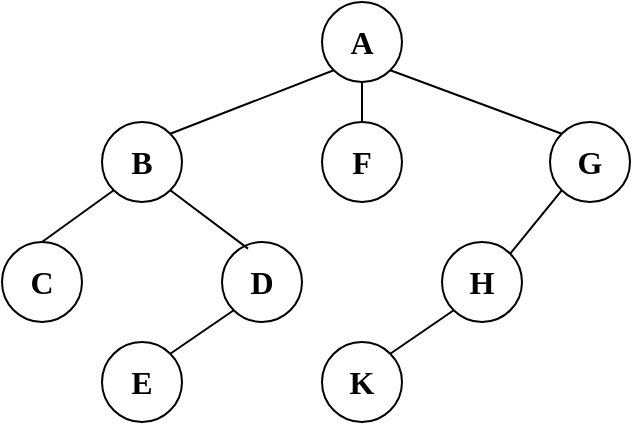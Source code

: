 <mxfile version="21.2.8" type="device">
  <diagram name="Page-1" id="QmIQwjLwlx2ogcl96MkP">
    <mxGraphModel dx="711" dy="463" grid="1" gridSize="10" guides="1" tooltips="1" connect="1" arrows="1" fold="1" page="1" pageScale="1" pageWidth="827" pageHeight="1169" math="0" shadow="0">
      <root>
        <mxCell id="0" />
        <mxCell id="1" parent="0" />
        <mxCell id="zN_bbaXinTRsdLabPIQK-1" value="&lt;b&gt;&lt;font style=&quot;font-size: 16px;&quot; face=&quot;Verdana&quot;&gt;A&lt;/font&gt;&lt;/b&gt;" style="ellipse;whiteSpace=wrap;html=1;aspect=fixed;" parent="1" vertex="1">
          <mxGeometry x="280" y="160" width="40" height="40" as="geometry" />
        </mxCell>
        <mxCell id="zN_bbaXinTRsdLabPIQK-2" value="&lt;b&gt;&lt;font style=&quot;font-size: 16px;&quot; face=&quot;Verdana&quot;&gt;B&lt;/font&gt;&lt;/b&gt;" style="ellipse;whiteSpace=wrap;html=1;aspect=fixed;" parent="1" vertex="1">
          <mxGeometry x="170" y="220" width="40" height="40" as="geometry" />
        </mxCell>
        <mxCell id="zN_bbaXinTRsdLabPIQK-3" value="&lt;b&gt;&lt;font style=&quot;font-size: 16px;&quot; face=&quot;Verdana&quot;&gt;G&lt;/font&gt;&lt;/b&gt;" style="ellipse;whiteSpace=wrap;html=1;aspect=fixed;" parent="1" vertex="1">
          <mxGeometry x="394" y="220" width="40" height="40" as="geometry" />
        </mxCell>
        <mxCell id="zN_bbaXinTRsdLabPIQK-4" value="&lt;b&gt;&lt;font style=&quot;font-size: 16px;&quot; face=&quot;Verdana&quot;&gt;C&lt;/font&gt;&lt;/b&gt;" style="ellipse;whiteSpace=wrap;html=1;aspect=fixed;" parent="1" vertex="1">
          <mxGeometry x="120" y="280" width="40" height="40" as="geometry" />
        </mxCell>
        <mxCell id="zN_bbaXinTRsdLabPIQK-5" value="&lt;b&gt;&lt;font style=&quot;font-size: 16px;&quot; face=&quot;Verdana&quot;&gt;D&lt;/font&gt;&lt;/b&gt;" style="ellipse;whiteSpace=wrap;html=1;aspect=fixed;" parent="1" vertex="1">
          <mxGeometry x="230" y="280" width="40" height="40" as="geometry" />
        </mxCell>
        <mxCell id="zN_bbaXinTRsdLabPIQK-6" value="&lt;b&gt;&lt;font style=&quot;font-size: 16px;&quot; face=&quot;Verdana&quot;&gt;H&lt;/font&gt;&lt;/b&gt;" style="ellipse;whiteSpace=wrap;html=1;aspect=fixed;" parent="1" vertex="1">
          <mxGeometry x="340" y="280" width="40" height="40" as="geometry" />
        </mxCell>
        <mxCell id="zN_bbaXinTRsdLabPIQK-8" value="" style="endArrow=none;html=1;rounded=0;exitX=0;exitY=1;exitDx=0;exitDy=0;entryX=1;entryY=0;entryDx=0;entryDy=0;" parent="1" source="zN_bbaXinTRsdLabPIQK-1" target="zN_bbaXinTRsdLabPIQK-2" edge="1">
          <mxGeometry width="50" height="50" relative="1" as="geometry">
            <mxPoint x="390" y="260" as="sourcePoint" />
            <mxPoint x="440" y="210" as="targetPoint" />
          </mxGeometry>
        </mxCell>
        <mxCell id="zN_bbaXinTRsdLabPIQK-9" value="" style="endArrow=none;html=1;rounded=0;exitX=0;exitY=1;exitDx=0;exitDy=0;entryX=0.5;entryY=0;entryDx=0;entryDy=0;" parent="1" source="zN_bbaXinTRsdLabPIQK-2" target="zN_bbaXinTRsdLabPIQK-4" edge="1">
          <mxGeometry width="50" height="50" relative="1" as="geometry">
            <mxPoint x="390" y="260" as="sourcePoint" />
            <mxPoint x="440" y="210" as="targetPoint" />
          </mxGeometry>
        </mxCell>
        <mxCell id="zN_bbaXinTRsdLabPIQK-10" value="" style="endArrow=none;html=1;rounded=0;exitX=1;exitY=1;exitDx=0;exitDy=0;entryX=0.325;entryY=0.083;entryDx=0;entryDy=0;entryPerimeter=0;" parent="1" source="zN_bbaXinTRsdLabPIQK-2" target="zN_bbaXinTRsdLabPIQK-5" edge="1">
          <mxGeometry width="50" height="50" relative="1" as="geometry">
            <mxPoint x="390" y="260" as="sourcePoint" />
            <mxPoint x="440" y="210" as="targetPoint" />
          </mxGeometry>
        </mxCell>
        <mxCell id="zN_bbaXinTRsdLabPIQK-11" value="" style="endArrow=none;html=1;rounded=0;exitX=1;exitY=1;exitDx=0;exitDy=0;entryX=0;entryY=0;entryDx=0;entryDy=0;" parent="1" source="zN_bbaXinTRsdLabPIQK-1" target="zN_bbaXinTRsdLabPIQK-3" edge="1">
          <mxGeometry width="50" height="50" relative="1" as="geometry">
            <mxPoint x="390" y="260" as="sourcePoint" />
            <mxPoint x="440" y="210" as="targetPoint" />
          </mxGeometry>
        </mxCell>
        <mxCell id="zN_bbaXinTRsdLabPIQK-12" value="" style="endArrow=none;startArrow=none;html=1;rounded=0;exitX=1;exitY=0;exitDx=0;exitDy=0;entryX=0;entryY=1;entryDx=0;entryDy=0;startFill=0;endFill=0;" parent="1" source="zN_bbaXinTRsdLabPIQK-6" target="zN_bbaXinTRsdLabPIQK-3" edge="1">
          <mxGeometry width="50" height="50" relative="1" as="geometry">
            <mxPoint x="390" y="260" as="sourcePoint" />
            <mxPoint x="440" y="210" as="targetPoint" />
          </mxGeometry>
        </mxCell>
        <mxCell id="YpSb-3seErgYDI6gzkE8-1" value="&lt;b&gt;&lt;font style=&quot;font-size: 16px;&quot; face=&quot;Verdana&quot;&gt;E&lt;/font&gt;&lt;/b&gt;" style="ellipse;whiteSpace=wrap;html=1;aspect=fixed;" parent="1" vertex="1">
          <mxGeometry x="170" y="330" width="40" height="40" as="geometry" />
        </mxCell>
        <mxCell id="YpSb-3seErgYDI6gzkE8-4" value="" style="endArrow=none;html=1;rounded=0;exitX=0;exitY=1;exitDx=0;exitDy=0;entryX=1;entryY=0;entryDx=0;entryDy=0;" parent="1" source="zN_bbaXinTRsdLabPIQK-5" target="YpSb-3seErgYDI6gzkE8-1" edge="1">
          <mxGeometry width="50" height="50" relative="1" as="geometry">
            <mxPoint x="340" y="270" as="sourcePoint" />
            <mxPoint x="390" y="220" as="targetPoint" />
          </mxGeometry>
        </mxCell>
        <mxCell id="YpSb-3seErgYDI6gzkE8-5" value="&lt;b&gt;&lt;font style=&quot;font-size: 16px;&quot; face=&quot;Verdana&quot;&gt;K&lt;/font&gt;&lt;/b&gt;" style="ellipse;whiteSpace=wrap;html=1;aspect=fixed;" parent="1" vertex="1">
          <mxGeometry x="280" y="330" width="40" height="40" as="geometry" />
        </mxCell>
        <mxCell id="YpSb-3seErgYDI6gzkE8-6" value="" style="endArrow=none;html=1;rounded=0;exitX=0;exitY=1;exitDx=0;exitDy=0;entryX=1;entryY=0;entryDx=0;entryDy=0;" parent="1" source="zN_bbaXinTRsdLabPIQK-6" target="YpSb-3seErgYDI6gzkE8-5" edge="1">
          <mxGeometry width="50" height="50" relative="1" as="geometry">
            <mxPoint x="340" y="270" as="sourcePoint" />
            <mxPoint x="390" y="220" as="targetPoint" />
          </mxGeometry>
        </mxCell>
        <mxCell id="YpSb-3seErgYDI6gzkE8-8" value="&lt;b&gt;&lt;font style=&quot;font-size: 16px;&quot; face=&quot;Verdana&quot;&gt;F&lt;/font&gt;&lt;/b&gt;" style="ellipse;whiteSpace=wrap;html=1;aspect=fixed;" parent="1" vertex="1">
          <mxGeometry x="280" y="220" width="40" height="40" as="geometry" />
        </mxCell>
        <mxCell id="YpSb-3seErgYDI6gzkE8-9" value="" style="endArrow=none;html=1;rounded=0;exitX=0.5;exitY=1;exitDx=0;exitDy=0;entryX=0.5;entryY=0;entryDx=0;entryDy=0;" parent="1" source="zN_bbaXinTRsdLabPIQK-1" target="YpSb-3seErgYDI6gzkE8-8" edge="1">
          <mxGeometry width="50" height="50" relative="1" as="geometry">
            <mxPoint x="340" y="270" as="sourcePoint" />
            <mxPoint x="390" y="220" as="targetPoint" />
          </mxGeometry>
        </mxCell>
      </root>
    </mxGraphModel>
  </diagram>
</mxfile>
